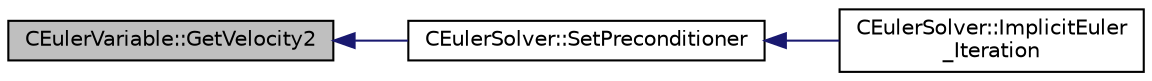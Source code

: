 digraph "CEulerVariable::GetVelocity2"
{
  edge [fontname="Helvetica",fontsize="10",labelfontname="Helvetica",labelfontsize="10"];
  node [fontname="Helvetica",fontsize="10",shape=record];
  rankdir="LR";
  Node224 [label="CEulerVariable::GetVelocity2",height=0.2,width=0.4,color="black", fillcolor="grey75", style="filled", fontcolor="black"];
  Node224 -> Node225 [dir="back",color="midnightblue",fontsize="10",style="solid",fontname="Helvetica"];
  Node225 [label="CEulerSolver::SetPreconditioner",height=0.2,width=0.4,color="black", fillcolor="white", style="filled",URL="$class_c_euler_solver.html#ae6c3f6be0cc886b75ad9a8bfc41b52ec",tooltip="Compute the preconditioner for convergence acceleration by Roe-Turkel method. "];
  Node225 -> Node226 [dir="back",color="midnightblue",fontsize="10",style="solid",fontname="Helvetica"];
  Node226 [label="CEulerSolver::ImplicitEuler\l_Iteration",height=0.2,width=0.4,color="black", fillcolor="white", style="filled",URL="$class_c_euler_solver.html#a4e8277fc44dc97c8d73fbe3347204372",tooltip="Update the solution using an implicit Euler scheme. "];
}
